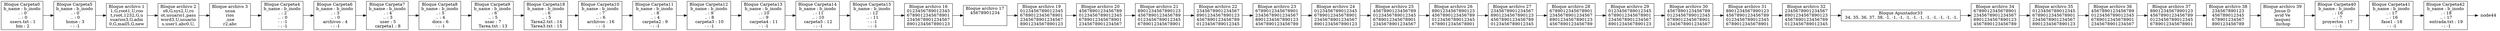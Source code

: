 strict digraph G {
        node [shape=plaintext]
		rankdir=LR;
		node1[shape=record label="Bloque Carpeta0\nb_name : b_inodo\n . : 0\n .. : 0\n users.txt : 1\n bin : 2\n"];
				node1 -> node2;
node2[shape=record label="Bloque Carpeta5\nb_name : b_inodo\n . : 0\n .. : 0\n home : 3\n - : -1\n"];
				node2 -> node3;
node3[shape=record label="Bloque archivo 1\n1,G,root
1,U,roo\nt,root,123
2,G,u\nsuarios
3,G,adm
\n0,G,mail
5,G,new"];
					node3 -> node4;
node4[shape=record label="Bloque archivo 2\ns
6,G,sys
2,U,ro\not,usuario1,pass\nword
3,U,usuario\ns,user1,abc
0,U,"];
					node4 -> node5;
node5[shape=record label="Bloque archivo 3\nusua\nrios\n,use\nr2,abc
"];
					node5 -> node6;
node6[shape=record label="Bloque Carpeta4\nb_name : b_inodo\n . : 2\n .. : 0\n - : -1\n - : -1\n"];
				node6 -> node7;
node7[shape=record label="Bloque Carpeta6\nb_name : b_inodo\n . : 3\n .. : 0\n archivos : 4\n - : -1\n"];
				node7 -> node8;
node8[shape=record label="Bloque Carpeta7\nb_name : b_inodo\n . : 4\n .. : 3\n user : 5\n carpeta1 : 8\n"];
				node8 -> node9;
node9[shape=record label="Bloque Carpeta8\nb_name : b_inodo\n . : 5\n .. : 4\n docs : 6\n - : -1\n"];
				node9 -> node10;
node10[shape=record label="Bloque Carpeta9\nb_name : b_inodo\n . : 6\n .. : 5\n usac : 7\n Tarea.txt : 13\n"];
				node10 -> node11;
node11[shape=record label="Bloque Carpeta18\nb_name : b_inodo\n . : 6\n .. : 5\n Tarea2.txt : 14\n Tarea3.txt : 15\n"];
				node11 -> node12;
node12[shape=record label="Bloque Carpeta10\nb_name : b_inodo\n . : 7\n .. : 6\n archivos : 16\n - : -1\n"];
				node12 -> node13;
node13[shape=record label="Bloque Carpeta11\nb_name : b_inodo\n . : 8\n .. : 4\n carpeta2 : 9\n - : -1\n"];
				node13 -> node14;
node14[shape=record label="Bloque Carpeta12\nb_name : b_inodo\n . : 9\n .. : 8\n carpeta3 : 10\n - : -1\n"];
				node14 -> node15;
node15[shape=record label="Bloque Carpeta13\nb_name : b_inodo\n . : 10\n .. : 9\n carpeta4 : 11\n - : -1\n"];
				node15 -> node16;
node16[shape=record label="Bloque Carpeta14\nb_name : b_inodo\n . : 11\n .. : 10\n carpeta5 : 12\n - : -1\n"];
				node16 -> node17;
node17[shape=record label="Bloque Carpeta15\nb_name : b_inodo\n . : 12\n .. : 11\n - : -1\n - : -1\n"];
				node17 -> node18;
node18[shape=record label="Bloque archivo 16\n0123456789012345\n6789012345678901\n2345678901234567\n8901234567890123"];
					node18 -> node19;
node19[shape=record label="Bloque archivo 17\n45678901234\n\n\n"];
					node19 -> node20;
node20[shape=record label="Bloque archivo 19\n0123456789012345\n6789012345678901\n2345678901234567\n8901234567890123"];
					node20 -> node21;
node21[shape=record label="Bloque archivo 20\n4567890123456789\n0123456789012345\n6789012345678901\n2345678901234567"];
					node21 -> node22;
node22[shape=record label="Bloque archivo 21\n8901234567890123\n4567890123456789\n0123456789012345\n6789012345678901"];
					node22 -> node23;
node23[shape=record label="Bloque archivo 22\n2345678901234567\n8901234567890123\n4567890123456789\n0123456789012345"];
					node23 -> node24;
node24[shape=record label="Bloque archivo 23\n6789012345678901\n2345678901234567\n8901234567890123\n4567890123456789"];
					node24 -> node25;
node25[shape=record label="Bloque archivo 24\n0123456789012345\n6789012345678901\n2345678901234567\n8901234567890123"];
					node25 -> node26;
node26[shape=record label="Bloque archivo 25\n4567890123456789\n0123456789012345\n6789012345678901\n2345678901234567"];
					node26 -> node27;
node27[shape=record label="Bloque archivo 26\n8901234567890123\n4567890123456789\n0123456789012345\n6789012345678901"];
					node27 -> node28;
node28[shape=record label="Bloque archivo 27\n2345678901234567\n8901234567890123\n4567890123456789\n0123456789012345"];
					node28 -> node29;
node29[shape=record label="Bloque archivo 28\n6789012345678901\n2345678901234567\n8901234567890123\n4567890123456789"];
					node29 -> node30;
node30[shape=record label="Bloque archivo 29\n0123456789012345\n6789012345678901\n2345678901234567\n8901234567890123"];
					node30 -> node31;
node31[shape=record label="Bloque archivo 30\n4567890123456789\n0123456789012345\n6789012345678901\n2345678901234567"];
					node31 -> node32;
node32[shape=record label="Bloque archivo 31\n8901234567890123\n4567890123456789\n0123456789012345\n6789012345678901"];
					node32 -> node33;
node33[shape=record label="Bloque archivo 32\n2345678901234567\n8901234567890123\n4567890123456789\n0123456789012345"];
					node33 -> node34;
node34[shape=record label="Bloque Apuntador33\n
 34, 35, 36, 37, 38, -1,
 -1, -1, -1, -1, -1, -1,
 -1, -1, -1, -1,"];
			node34 -> node35;
node35[shape=record label="Bloque archivo 34\n6789012345678901\n2345678901234567\n8901234567890123\n4567890123456789"];
					node35 -> node36;
node36[shape=record label="Bloque archivo 35\n0123456789012345\n6789012345678901\n2345678901234567\n8901234567890123"];
					node36 -> node37;
node37[shape=record label="Bloque archivo 36\n4567890123456789\n0123456789012345\n6789012345678901\n2345678901234567"];
					node37 -> node38;
node38[shape=record label="Bloque archivo 37\n8901234567890123\n4567890123456789\n0123456789012345\n6789012345678901"];
					node38 -> node39;
node39[shape=record label="Bloque archivo 38\n234567890123\n456789012345\n678901234567\n890123456789"];
					node39 -> node40;
node40[shape=record label="Bloque archivo 39\nJosue D\navid Ve\nlasquez\n Ixchop"];
					node40 -> node41;
node41[shape=record label="Bloque Carpeta40\nb_name : b_inodo\n . : 16\n .. : 7\n proyectos : 17\n - : -1\n"];
				node41 -> node42;
node42[shape=record label="Bloque Carpeta41\nb_name : b_inodo\n . : 17\n .. : 16\n fase1 : 18\n - : -1\n"];
				node42 -> node43;
node43[shape=record label="Bloque Carpeta42\nb_name : b_inodo\n . : 18\n .. : 17\n entrada.txt : 19\n - : -1\n"];
				node43 -> node44;
}